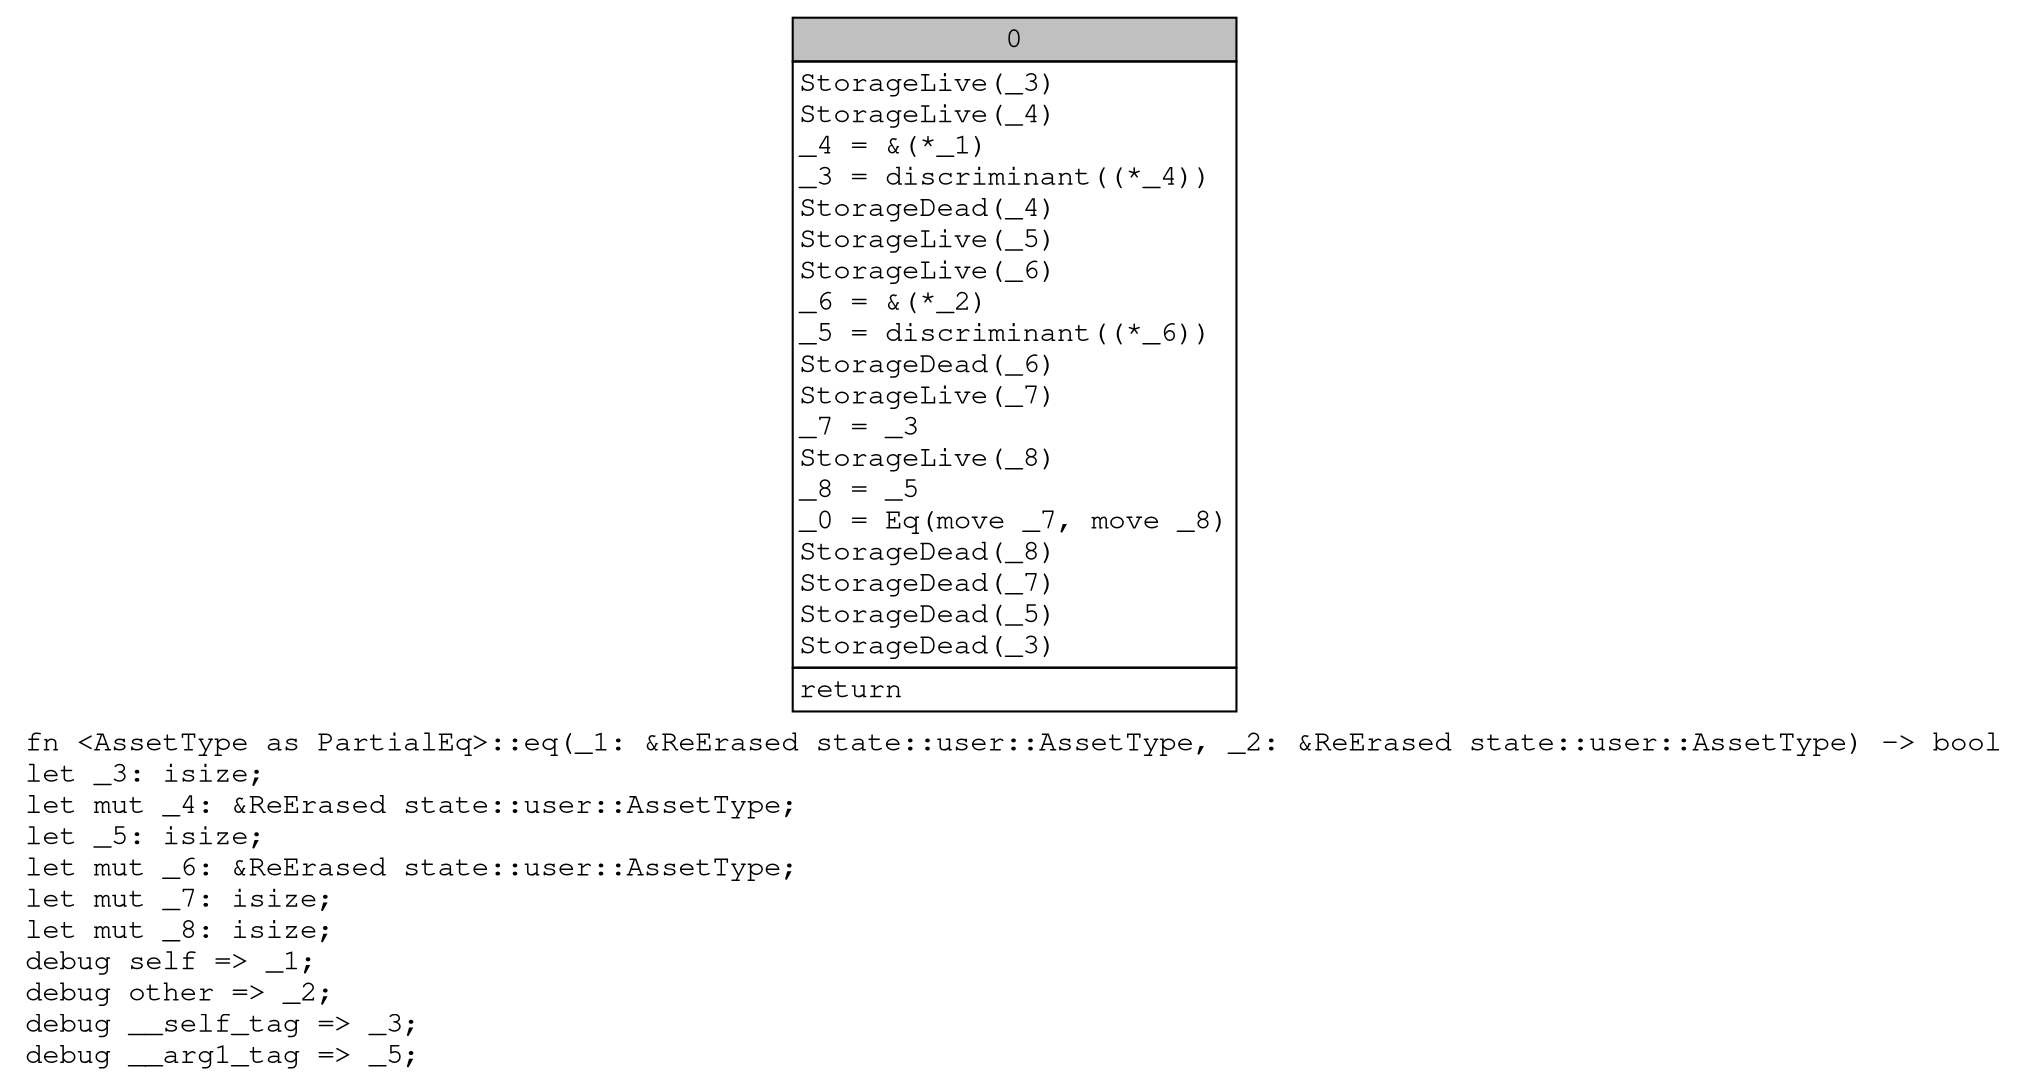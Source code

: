 digraph Mir_0_18566 {
    graph [fontname="Courier, monospace"];
    node [fontname="Courier, monospace"];
    edge [fontname="Courier, monospace"];
    label=<fn &lt;AssetType as PartialEq&gt;::eq(_1: &amp;ReErased state::user::AssetType, _2: &amp;ReErased state::user::AssetType) -&gt; bool<br align="left"/>let _3: isize;<br align="left"/>let mut _4: &amp;ReErased state::user::AssetType;<br align="left"/>let _5: isize;<br align="left"/>let mut _6: &amp;ReErased state::user::AssetType;<br align="left"/>let mut _7: isize;<br align="left"/>let mut _8: isize;<br align="left"/>debug self =&gt; _1;<br align="left"/>debug other =&gt; _2;<br align="left"/>debug __self_tag =&gt; _3;<br align="left"/>debug __arg1_tag =&gt; _5;<br align="left"/>>;
    bb0__0_18566 [shape="none", label=<<table border="0" cellborder="1" cellspacing="0"><tr><td bgcolor="gray" align="center" colspan="1">0</td></tr><tr><td align="left" balign="left">StorageLive(_3)<br/>StorageLive(_4)<br/>_4 = &amp;(*_1)<br/>_3 = discriminant((*_4))<br/>StorageDead(_4)<br/>StorageLive(_5)<br/>StorageLive(_6)<br/>_6 = &amp;(*_2)<br/>_5 = discriminant((*_6))<br/>StorageDead(_6)<br/>StorageLive(_7)<br/>_7 = _3<br/>StorageLive(_8)<br/>_8 = _5<br/>_0 = Eq(move _7, move _8)<br/>StorageDead(_8)<br/>StorageDead(_7)<br/>StorageDead(_5)<br/>StorageDead(_3)<br/></td></tr><tr><td align="left">return</td></tr></table>>];
}
